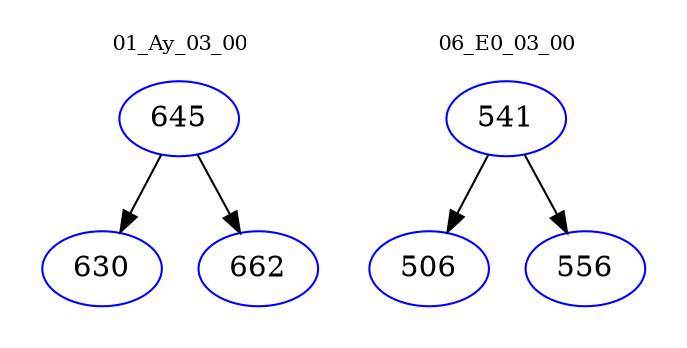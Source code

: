 digraph{
subgraph cluster_0 {
color = white
label = "01_Ay_03_00";
fontsize=10;
T0_645 [label="645", color="blue"]
T0_645 -> T0_630 [color="black"]
T0_630 [label="630", color="blue"]
T0_645 -> T0_662 [color="black"]
T0_662 [label="662", color="blue"]
}
subgraph cluster_1 {
color = white
label = "06_E0_03_00";
fontsize=10;
T1_541 [label="541", color="blue"]
T1_541 -> T1_506 [color="black"]
T1_506 [label="506", color="blue"]
T1_541 -> T1_556 [color="black"]
T1_556 [label="556", color="blue"]
}
}

